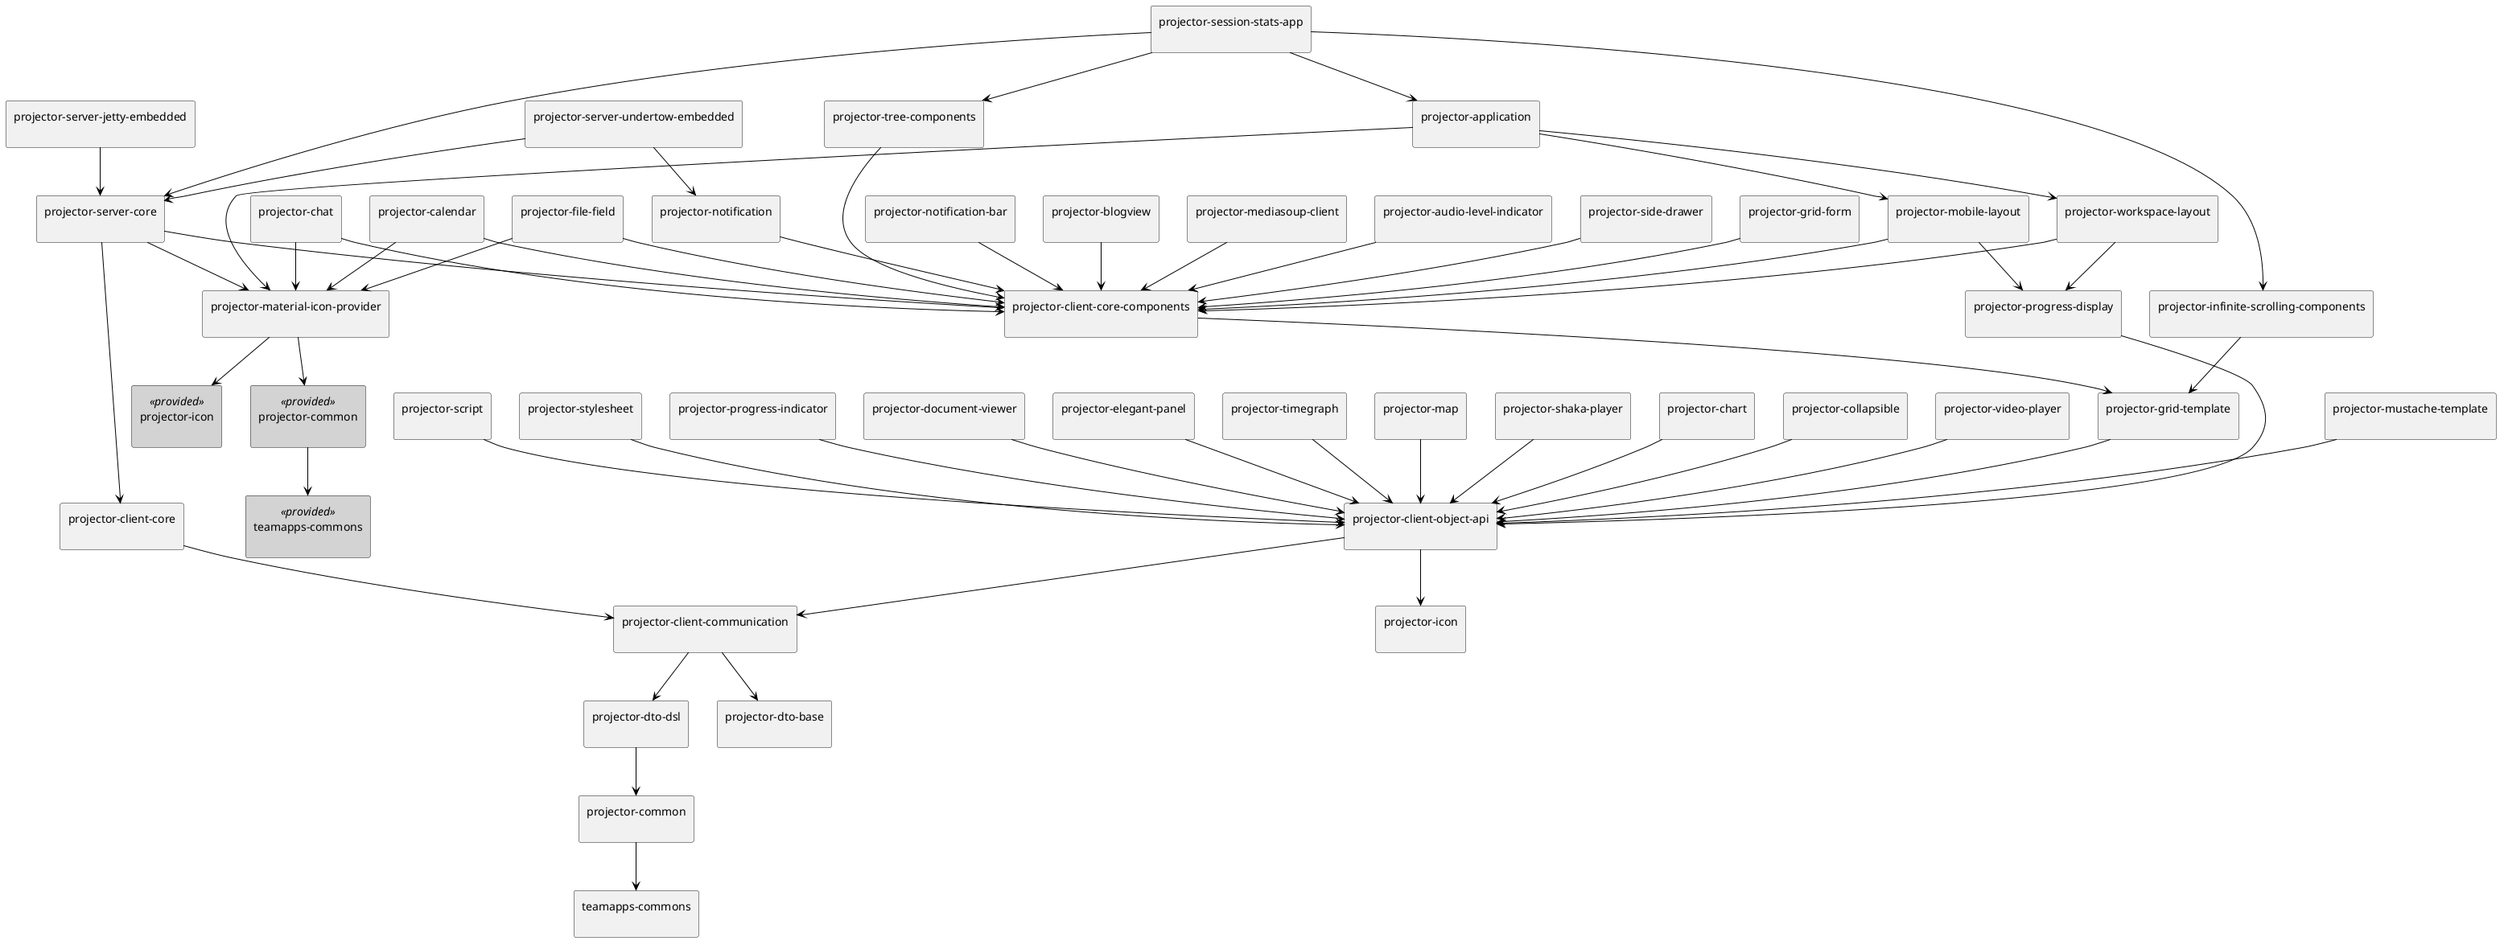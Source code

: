 @startuml
skinparam defaultTextAlignment center
skinparam rectangle {
  BackgroundColor<<optional>> beige
  BackgroundColor<<test>> lightGreen
  BackgroundColor<<runtime>> lightBlue
  BackgroundColor<<provided>> lightGray
}
rectangle "projector-common\n" as org_teamapps_projector_common_jar_compile
rectangle "teamapps-commons\n" as org_teamapps_teamapps_commons_jar_compile
rectangle "projector-dto-dsl\n" as org_teamapps_projector_dto_dsl_jar_compile
rectangle "projector-client-communication\n" as org_teamapps_projector_client_communication_jar_compile
rectangle "projector-dto-base\n" as org_teamapps_projector_dto_base_jar_compile
rectangle "projector-client-object-api\n" as org_teamapps_projector_client_object_api_jar_compile
rectangle "projector-icon\n" as org_teamapps_projector_icon_jar_compile
rectangle "projector-client-core\n" as org_teamapps_projector_client_core_jar_compile
rectangle "projector-grid-template\n" as org_teamapps_projector_grid_template_jar_compile
rectangle "projector-mustache-template\n" as org_teamapps_projector_mustache_template_jar_compile
rectangle "projector-client-core-components\n" as org_teamapps_projector_client_core_components_jar_compile
rectangle "projector-script\n" as org_teamapps_projector_script_jar_compile
rectangle "projector-stylesheet\n" as org_teamapps_projector_stylesheet_jar_compile
rectangle "projector-progress-indicator\n" as org_teamapps_projector_progress_indicator_jar_compile
rectangle "projector-notification\n" as org_teamapps_projector_notification_jar_compile
rectangle "projector-progress-display\n" as org_teamapps_projector_progress_display_jar_compile
rectangle "projector-mobile-layout\n" as org_teamapps_projector_mobile_layout_jar_compile
rectangle "projector-notification-bar\n" as org_teamapps_projector_notification_bar_jar_compile
rectangle "projector-tree-components\n" as org_teamapps_projector_tree_components_jar_compile
rectangle "projector-infinite-scrolling-components\n" as org_teamapps_projector_infinite_scrolling_components_jar_compile
rectangle "projector-material-icon-provider\n" as org_teamapps_projector_material_icon_provider_jar_compile
rectangle "projector-icon\n" as org_teamapps_projector_icon_jar_provided<<provided>>
rectangle "projector-common\n" as org_teamapps_projector_common_jar_provided<<provided>>
rectangle "teamapps-commons\n" as org_teamapps_teamapps_commons_jar_provided<<provided>>
rectangle "projector-calendar\n" as org_teamapps_projector_calendar_jar_compile
rectangle "projector-document-viewer\n" as org_teamapps_projector_document_viewer_jar_compile
rectangle "projector-elegant-panel\n" as org_teamapps_projector_elegant_panel_jar_compile
rectangle "projector-file-field\n" as org_teamapps_projector_file_field_jar_compile
rectangle "projector-timegraph\n" as org_teamapps_projector_timegraph_jar_compile
rectangle "projector-workspace-layout\n" as org_teamapps_projector_workspace_layout_jar_compile
rectangle "projector-blogview\n" as org_teamapps_projector_blogview_jar_compile
rectangle "projector-map\n" as org_teamapps_projector_map_jar_compile
rectangle "projector-shaka-player\n" as org_teamapps_projector_shaka_player_jar_compile
rectangle "projector-mediasoup-client\n" as org_teamapps_projector_mediasoup_client_jar_compile
rectangle "projector-chart\n" as org_teamapps_projector_chart_jar_compile
rectangle "projector-audio-level-indicator\n" as org_teamapps_projector_audio_level_indicator_jar_compile
rectangle "projector-chat\n" as org_teamapps_projector_chat_jar_compile
rectangle "projector-collapsible\n" as org_teamapps_projector_collapsible_jar_compile
rectangle "projector-side-drawer\n" as org_teamapps_projector_side_drawer_jar_compile
rectangle "projector-video-player\n" as org_teamapps_projector_video_player_jar_compile
rectangle "projector-grid-form\n" as org_teamapps_projector_grid_form_jar_compile
rectangle "projector-application\n" as org_teamapps_projector_application_jar_compile
rectangle "projector-server-core\n" as org_teamapps_projector_server_core_jar_compile
rectangle "projector-server-jetty-embedded\n" as org_teamapps_projector_server_jetty_embedded_jar_compile
rectangle "projector-server-undertow-embedded\n" as org_teamapps_projector_server_undertow_embedded_jar_compile
rectangle "projector-session-stats-app\n" as org_teamapps_projector_session_stats_app_jar_compile
org_teamapps_projector_common_jar_compile -[#000000]-> org_teamapps_teamapps_commons_jar_compile
org_teamapps_projector_dto_dsl_jar_compile -[#000000]-> org_teamapps_projector_common_jar_compile
org_teamapps_projector_client_communication_jar_compile -[#000000]-> org_teamapps_projector_dto_dsl_jar_compile
org_teamapps_projector_client_communication_jar_compile -[#000000]-> org_teamapps_projector_dto_base_jar_compile
org_teamapps_projector_client_object_api_jar_compile -[#000000]-> org_teamapps_projector_client_communication_jar_compile
org_teamapps_projector_client_object_api_jar_compile -[#000000]-> org_teamapps_projector_icon_jar_compile
org_teamapps_projector_client_core_jar_compile -[#000000]-> org_teamapps_projector_client_communication_jar_compile
org_teamapps_projector_grid_template_jar_compile -[#000000]-> org_teamapps_projector_client_object_api_jar_compile
org_teamapps_projector_mustache_template_jar_compile -[#000000]-> org_teamapps_projector_client_object_api_jar_compile
org_teamapps_projector_client_core_components_jar_compile -[#000000]-> org_teamapps_projector_grid_template_jar_compile
org_teamapps_projector_script_jar_compile -[#000000]-> org_teamapps_projector_client_object_api_jar_compile
org_teamapps_projector_stylesheet_jar_compile -[#000000]-> org_teamapps_projector_client_object_api_jar_compile
org_teamapps_projector_progress_indicator_jar_compile -[#000000]-> org_teamapps_projector_client_object_api_jar_compile
org_teamapps_projector_notification_jar_compile -[#000000]-> org_teamapps_projector_client_core_components_jar_compile
org_teamapps_projector_progress_display_jar_compile -[#000000]-> org_teamapps_projector_client_object_api_jar_compile
org_teamapps_projector_mobile_layout_jar_compile -[#000000]-> org_teamapps_projector_progress_display_jar_compile
org_teamapps_projector_mobile_layout_jar_compile -[#000000]-> org_teamapps_projector_client_core_components_jar_compile
org_teamapps_projector_notification_bar_jar_compile -[#000000]-> org_teamapps_projector_client_core_components_jar_compile
org_teamapps_projector_tree_components_jar_compile -[#000000]-> org_teamapps_projector_client_core_components_jar_compile
org_teamapps_projector_infinite_scrolling_components_jar_compile -[#000000]-> org_teamapps_projector_grid_template_jar_compile
org_teamapps_projector_material_icon_provider_jar_compile -[#000000]-> org_teamapps_projector_icon_jar_provided
org_teamapps_projector_common_jar_provided -[#000000]-> org_teamapps_teamapps_commons_jar_provided
org_teamapps_projector_material_icon_provider_jar_compile -[#000000]-> org_teamapps_projector_common_jar_provided
org_teamapps_projector_calendar_jar_compile -[#000000]-> org_teamapps_projector_client_core_components_jar_compile
org_teamapps_projector_calendar_jar_compile -[#000000]-> org_teamapps_projector_material_icon_provider_jar_compile
org_teamapps_projector_document_viewer_jar_compile -[#000000]-> org_teamapps_projector_client_object_api_jar_compile
org_teamapps_projector_elegant_panel_jar_compile -[#000000]-> org_teamapps_projector_client_object_api_jar_compile
org_teamapps_projector_file_field_jar_compile -[#000000]-> org_teamapps_projector_material_icon_provider_jar_compile
org_teamapps_projector_file_field_jar_compile -[#000000]-> org_teamapps_projector_client_core_components_jar_compile
org_teamapps_projector_timegraph_jar_compile -[#000000]-> org_teamapps_projector_client_object_api_jar_compile
org_teamapps_projector_workspace_layout_jar_compile -[#000000]-> org_teamapps_projector_progress_display_jar_compile
org_teamapps_projector_workspace_layout_jar_compile -[#000000]-> org_teamapps_projector_client_core_components_jar_compile
org_teamapps_projector_blogview_jar_compile -[#000000]-> org_teamapps_projector_client_core_components_jar_compile
org_teamapps_projector_map_jar_compile -[#000000]-> org_teamapps_projector_client_object_api_jar_compile
org_teamapps_projector_shaka_player_jar_compile -[#000000]-> org_teamapps_projector_client_object_api_jar_compile
org_teamapps_projector_mediasoup_client_jar_compile -[#000000]-> org_teamapps_projector_client_core_components_jar_compile
org_teamapps_projector_chart_jar_compile -[#000000]-> org_teamapps_projector_client_object_api_jar_compile
org_teamapps_projector_audio_level_indicator_jar_compile -[#000000]-> org_teamapps_projector_client_core_components_jar_compile
org_teamapps_projector_chat_jar_compile -[#000000]-> org_teamapps_projector_client_core_components_jar_compile
org_teamapps_projector_chat_jar_compile -[#000000]-> org_teamapps_projector_material_icon_provider_jar_compile
org_teamapps_projector_collapsible_jar_compile -[#000000]-> org_teamapps_projector_client_object_api_jar_compile
org_teamapps_projector_side_drawer_jar_compile -[#000000]-> org_teamapps_projector_client_core_components_jar_compile
org_teamapps_projector_video_player_jar_compile -[#000000]-> org_teamapps_projector_client_object_api_jar_compile
org_teamapps_projector_grid_form_jar_compile -[#000000]-> org_teamapps_projector_client_core_components_jar_compile
org_teamapps_projector_application_jar_compile -[#000000]-> org_teamapps_projector_workspace_layout_jar_compile
org_teamapps_projector_application_jar_compile -[#000000]-> org_teamapps_projector_mobile_layout_jar_compile
org_teamapps_projector_application_jar_compile -[#000000]-> org_teamapps_projector_material_icon_provider_jar_compile
org_teamapps_projector_server_core_jar_compile -[#000000]-> org_teamapps_projector_client_core_jar_compile
org_teamapps_projector_server_core_jar_compile -[#000000]-> org_teamapps_projector_client_core_components_jar_compile
org_teamapps_projector_server_core_jar_compile -[#000000]-> org_teamapps_projector_material_icon_provider_jar_compile
org_teamapps_projector_server_jetty_embedded_jar_compile -[#000000]-> org_teamapps_projector_server_core_jar_compile
org_teamapps_projector_server_undertow_embedded_jar_compile -[#000000]-> org_teamapps_projector_server_core_jar_compile
org_teamapps_projector_server_undertow_embedded_jar_compile -[#000000]-> org_teamapps_projector_notification_jar_compile
org_teamapps_projector_session_stats_app_jar_compile -[#000000]-> org_teamapps_projector_infinite_scrolling_components_jar_compile
org_teamapps_projector_session_stats_app_jar_compile -[#000000]-> org_teamapps_projector_server_core_jar_compile
org_teamapps_projector_session_stats_app_jar_compile -[#000000]-> org_teamapps_projector_application_jar_compile
org_teamapps_projector_session_stats_app_jar_compile -[#000000]-> org_teamapps_projector_tree_components_jar_compile
@enduml